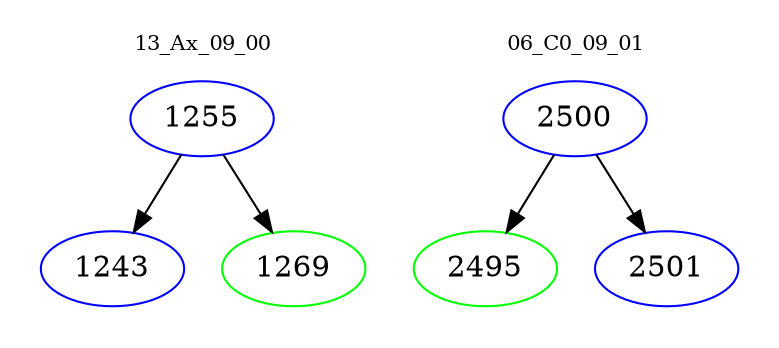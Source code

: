 digraph{
subgraph cluster_0 {
color = white
label = "13_Ax_09_00";
fontsize=10;
T0_1255 [label="1255", color="blue"]
T0_1255 -> T0_1243 [color="black"]
T0_1243 [label="1243", color="blue"]
T0_1255 -> T0_1269 [color="black"]
T0_1269 [label="1269", color="green"]
}
subgraph cluster_1 {
color = white
label = "06_C0_09_01";
fontsize=10;
T1_2500 [label="2500", color="blue"]
T1_2500 -> T1_2495 [color="black"]
T1_2495 [label="2495", color="green"]
T1_2500 -> T1_2501 [color="black"]
T1_2501 [label="2501", color="blue"]
}
}
